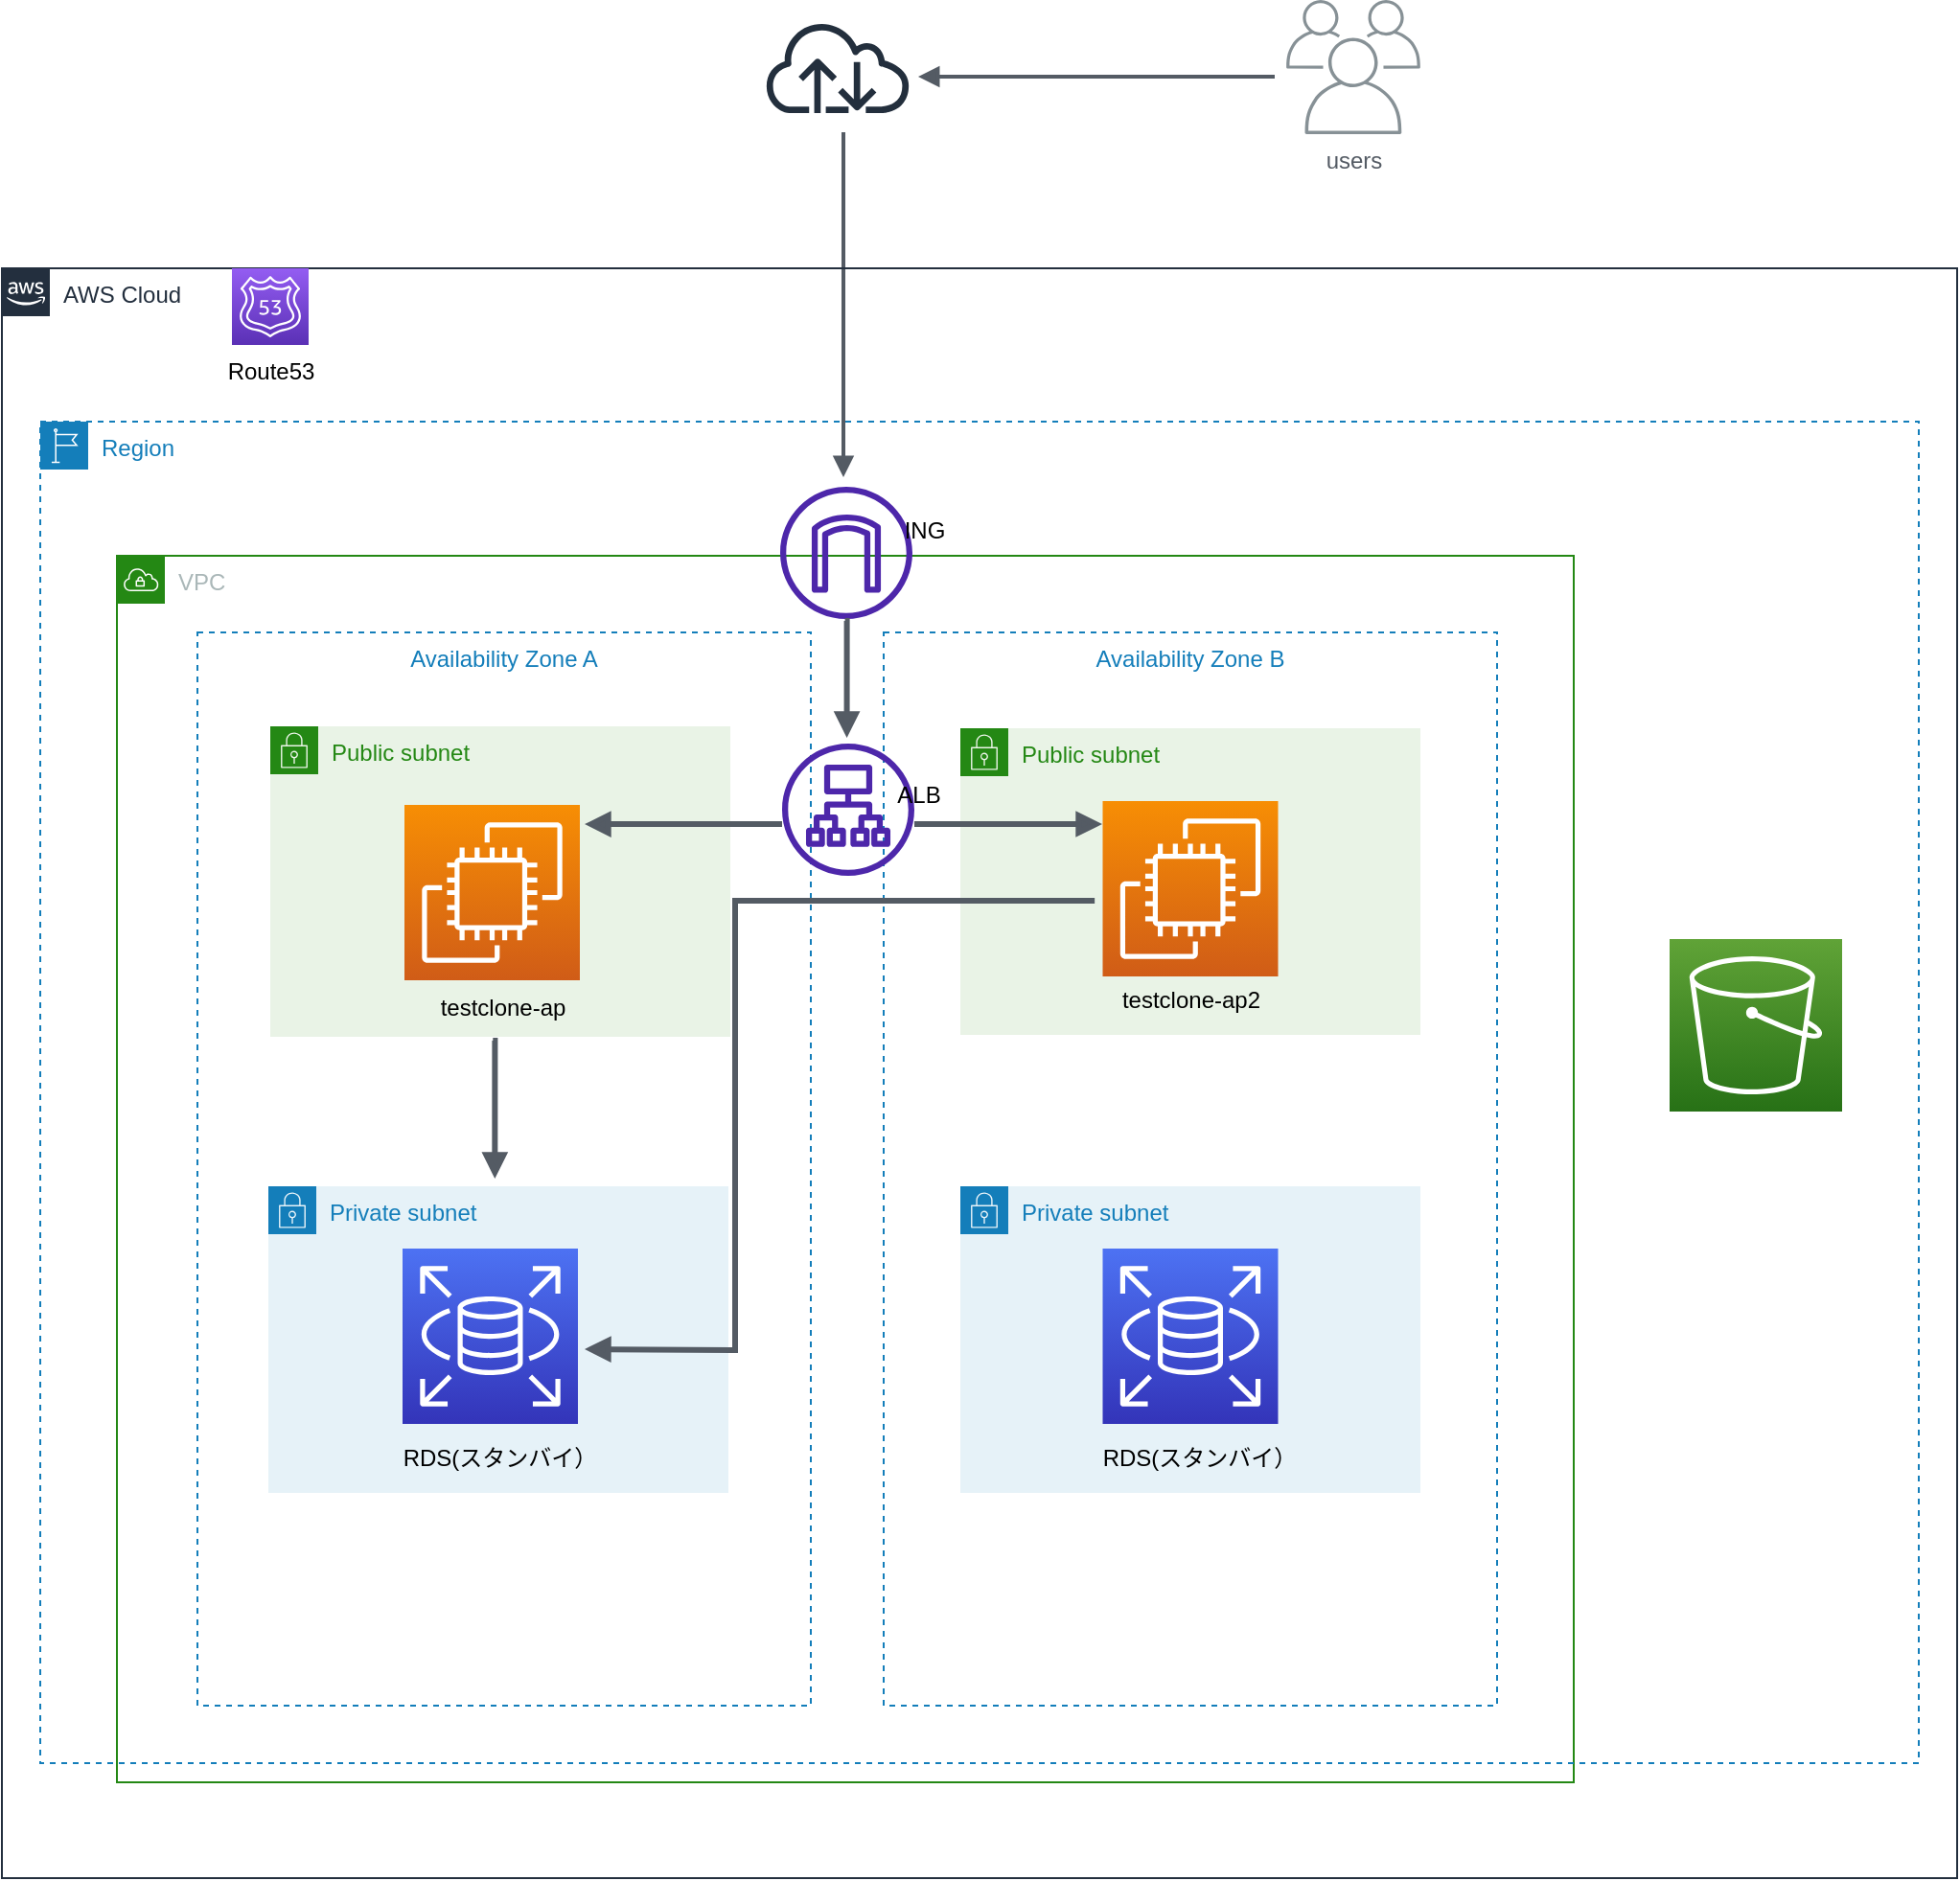 <mxfile version="21.0.2" type="github">
  <diagram name="ページ1" id="sHSYvjiJ6knxhTLz4v8N">
    <mxGraphModel dx="602" dy="1555" grid="1" gridSize="10" guides="1" tooltips="1" connect="1" arrows="1" fold="1" page="1" pageScale="1" pageWidth="827" pageHeight="1169" math="0" shadow="0">
      <root>
        <mxCell id="0" />
        <mxCell id="1" parent="0" />
        <mxCell id="rfw2qn4iE51yjMJdKmak-21" value="Availability Zone B" style="fillColor=none;strokeColor=#147EBA;dashed=1;verticalAlign=top;fontStyle=0;fontColor=#147EBA;" parent="1" vertex="1">
          <mxGeometry x="540" y="-770" width="320" height="560" as="geometry" />
        </mxCell>
        <mxCell id="rfw2qn4iE51yjMJdKmak-23" value="Public subnet" style="points=[[0,0],[0.25,0],[0.5,0],[0.75,0],[1,0],[1,0.25],[1,0.5],[1,0.75],[1,1],[0.75,1],[0.5,1],[0.25,1],[0,1],[0,0.75],[0,0.5],[0,0.25]];outlineConnect=0;gradientColor=none;html=1;whiteSpace=wrap;fontSize=12;fontStyle=0;container=1;pointerEvents=0;collapsible=0;recursiveResize=0;shape=mxgraph.aws4.group;grIcon=mxgraph.aws4.group_security_group;grStroke=0;strokeColor=#248814;fillColor=#E9F3E6;verticalAlign=top;align=left;spacingLeft=30;fontColor=#248814;dashed=0;" parent="1" vertex="1">
          <mxGeometry x="580" y="-720" width="240" height="160" as="geometry" />
        </mxCell>
        <mxCell id="rfw2qn4iE51yjMJdKmak-24" value="VPC" style="points=[[0,0],[0.25,0],[0.5,0],[0.75,0],[1,0],[1,0.25],[1,0.5],[1,0.75],[1,1],[0.75,1],[0.5,1],[0.25,1],[0,1],[0,0.75],[0,0.5],[0,0.25]];outlineConnect=0;gradientColor=none;html=1;whiteSpace=wrap;fontSize=12;fontStyle=0;container=1;pointerEvents=0;collapsible=0;recursiveResize=0;shape=mxgraph.aws4.group;grIcon=mxgraph.aws4.group_vpc;strokeColor=#248814;fillColor=none;verticalAlign=top;align=left;spacingLeft=30;fontColor=#AAB7B8;dashed=0;" parent="1" vertex="1">
          <mxGeometry x="140" y="-810" width="760" height="640" as="geometry" />
        </mxCell>
        <mxCell id="rfw2qn4iE51yjMJdKmak-22" value="Public subnet" style="points=[[0,0],[0.25,0],[0.5,0],[0.75,0],[1,0],[1,0.25],[1,0.5],[1,0.75],[1,1],[0.75,1],[0.5,1],[0.25,1],[0,1],[0,0.75],[0,0.5],[0,0.25]];outlineConnect=0;gradientColor=none;html=1;whiteSpace=wrap;fontSize=12;fontStyle=0;container=1;pointerEvents=0;collapsible=0;recursiveResize=0;shape=mxgraph.aws4.group;grIcon=mxgraph.aws4.group_security_group;grStroke=0;strokeColor=#248814;fillColor=#E9F3E6;verticalAlign=top;align=left;spacingLeft=30;fontColor=#248814;dashed=0;" parent="rfw2qn4iE51yjMJdKmak-24" vertex="1">
          <mxGeometry x="80" y="89" width="240" height="162" as="geometry" />
        </mxCell>
        <mxCell id="rfw2qn4iE51yjMJdKmak-35" value="" style="sketch=0;points=[[0,0,0],[0.25,0,0],[0.5,0,0],[0.75,0,0],[1,0,0],[0,1,0],[0.25,1,0],[0.5,1,0],[0.75,1,0],[1,1,0],[0,0.25,0],[0,0.5,0],[0,0.75,0],[1,0.25,0],[1,0.5,0],[1,0.75,0]];outlineConnect=0;fontColor=#232F3E;gradientColor=#F78E04;gradientDirection=north;fillColor=#D05C17;strokeColor=#ffffff;dashed=0;verticalLabelPosition=bottom;verticalAlign=top;align=center;html=1;fontSize=12;fontStyle=0;aspect=fixed;shape=mxgraph.aws4.resourceIcon;resIcon=mxgraph.aws4.ec2;" parent="rfw2qn4iE51yjMJdKmak-22" vertex="1">
          <mxGeometry x="70" y="41" width="91.5" height="91.5" as="geometry" />
        </mxCell>
        <mxCell id="rfw2qn4iE51yjMJdKmak-39" value="testclone-ap" style="text;html=1;strokeColor=none;fillColor=none;align=center;verticalAlign=middle;whiteSpace=wrap;rounded=0;fontColor=#000000;labelBorderColor=none;labelBackgroundColor=none;" parent="rfw2qn4iE51yjMJdKmak-22" vertex="1">
          <mxGeometry x="82.75" y="132" width="77.25" height="30" as="geometry" />
        </mxCell>
        <mxCell id="rfw2qn4iE51yjMJdKmak-36" value="" style="sketch=0;points=[[0,0,0],[0.25,0,0],[0.5,0,0],[0.75,0,0],[1,0,0],[0,1,0],[0.25,1,0],[0.5,1,0],[0.75,1,0],[1,1,0],[0,0.25,0],[0,0.5,0],[0,0.75,0],[1,0.25,0],[1,0.5,0],[1,0.75,0]];outlineConnect=0;fontColor=#232F3E;gradientColor=#F78E04;gradientDirection=north;fillColor=#D05C17;strokeColor=#ffffff;dashed=0;verticalLabelPosition=bottom;verticalAlign=top;align=center;html=1;fontSize=12;fontStyle=0;aspect=fixed;shape=mxgraph.aws4.resourceIcon;resIcon=mxgraph.aws4.ec2;" parent="rfw2qn4iE51yjMJdKmak-24" vertex="1">
          <mxGeometry x="514.25" y="128" width="91.5" height="91.5" as="geometry" />
        </mxCell>
        <mxCell id="A-2csjOQ4y1IJWc8Rmfb-27" value="Availability Zone A" style="fillColor=none;strokeColor=#147EBA;dashed=1;verticalAlign=top;fontStyle=0;fontColor=#147EBA;" vertex="1" parent="rfw2qn4iE51yjMJdKmak-24">
          <mxGeometry x="42" y="40" width="320" height="560" as="geometry" />
        </mxCell>
        <mxCell id="A-2csjOQ4y1IJWc8Rmfb-40" value="" style="edgeStyle=orthogonalEdgeStyle;html=1;endArrow=none;elbow=vertical;startArrow=block;startFill=1;strokeColor=#545B64;rounded=0;strokeWidth=3;" edge="1" parent="rfw2qn4iE51yjMJdKmak-24">
          <mxGeometry width="100" relative="1" as="geometry">
            <mxPoint x="514" y="140" as="sourcePoint" />
            <mxPoint x="416" y="140" as="targetPoint" />
          </mxGeometry>
        </mxCell>
        <mxCell id="A-2csjOQ4y1IJWc8Rmfb-41" value="" style="edgeStyle=orthogonalEdgeStyle;html=1;endArrow=none;elbow=vertical;startArrow=block;startFill=1;strokeColor=#545B64;rounded=0;strokeWidth=3;" edge="1" parent="rfw2qn4iE51yjMJdKmak-24">
          <mxGeometry width="100" relative="1" as="geometry">
            <mxPoint x="244" y="140.04" as="sourcePoint" />
            <mxPoint x="347" y="140.04" as="targetPoint" />
            <Array as="points">
              <mxPoint x="294" y="140.04" />
              <mxPoint x="294" y="140.04" />
            </Array>
          </mxGeometry>
        </mxCell>
        <mxCell id="A-2csjOQ4y1IJWc8Rmfb-43" value="" style="edgeStyle=orthogonalEdgeStyle;html=1;endArrow=none;elbow=vertical;startArrow=block;startFill=1;strokeColor=#545B64;rounded=0;fontSize=12;strokeWidth=3;" edge="1" parent="rfw2qn4iE51yjMJdKmak-24">
          <mxGeometry width="100" relative="1" as="geometry">
            <mxPoint x="197.17" y="325" as="sourcePoint" />
            <mxPoint x="197.17" y="294" as="targetPoint" />
            <Array as="points">
              <mxPoint x="196.17" y="253" />
              <mxPoint x="196.17" y="253" />
            </Array>
          </mxGeometry>
        </mxCell>
        <mxCell id="rfw2qn4iE51yjMJdKmak-33" value="Private subnet" style="points=[[0,0],[0.25,0],[0.5,0],[0.75,0],[1,0],[1,0.25],[1,0.5],[1,0.75],[1,1],[0.75,1],[0.5,1],[0.25,1],[0,1],[0,0.75],[0,0.5],[0,0.25]];outlineConnect=0;gradientColor=none;html=1;whiteSpace=wrap;fontSize=12;fontStyle=0;container=1;pointerEvents=0;collapsible=0;recursiveResize=0;shape=mxgraph.aws4.group;grIcon=mxgraph.aws4.group_security_group;grStroke=0;strokeColor=#147EBA;fillColor=#E6F2F8;verticalAlign=top;align=left;spacingLeft=30;fontColor=#147EBA;dashed=0;" parent="1" vertex="1">
          <mxGeometry x="219" y="-481" width="240" height="160" as="geometry" />
        </mxCell>
        <mxCell id="A-2csjOQ4y1IJWc8Rmfb-33" value="RDS(スタンバイ）" style="text;html=1;strokeColor=none;fillColor=none;align=center;verticalAlign=middle;whiteSpace=wrap;rounded=0;fontColor=#000000;labelBorderColor=none;labelBackgroundColor=none;" vertex="1" parent="rfw2qn4iE51yjMJdKmak-33">
          <mxGeometry x="58.06" y="122" width="125.88" height="40" as="geometry" />
        </mxCell>
        <mxCell id="rfw2qn4iE51yjMJdKmak-29" value="" style="sketch=0;points=[[0,0,0],[0.25,0,0],[0.5,0,0],[0.75,0,0],[1,0,0],[0,1,0],[0.25,1,0],[0.5,1,0],[0.75,1,0],[1,1,0],[0,0.25,0],[0,0.5,0],[0,0.75,0],[1,0.25,0],[1,0.5,0],[1,0.75,0]];outlineConnect=0;fontColor=#232F3E;gradientColor=#4D72F3;gradientDirection=north;fillColor=#3334B9;strokeColor=#ffffff;dashed=0;verticalLabelPosition=bottom;verticalAlign=top;align=center;html=1;fontSize=12;fontStyle=0;aspect=fixed;shape=mxgraph.aws4.resourceIcon;resIcon=mxgraph.aws4.rds;" parent="1" vertex="1">
          <mxGeometry x="289" y="-448.5" width="91.5" height="91.5" as="geometry" />
        </mxCell>
        <mxCell id="rfw2qn4iE51yjMJdKmak-38" value="" style="sketch=0;outlineConnect=0;fontColor=#232F3E;gradientColor=none;fillColor=#4D27AA;strokeColor=none;dashed=0;verticalLabelPosition=bottom;verticalAlign=top;align=center;html=1;fontSize=12;fontStyle=0;aspect=fixed;pointerEvents=1;shape=mxgraph.aws4.application_load_balancer;" parent="1" vertex="1">
          <mxGeometry x="487" y="-712" width="69" height="69" as="geometry" />
        </mxCell>
        <mxCell id="rfw2qn4iE51yjMJdKmak-40" value="testclone-ap2" style="text;html=1;strokeColor=none;fillColor=none;align=center;verticalAlign=middle;whiteSpace=wrap;rounded=0;fontColor=#000000;labelBorderColor=none;labelBackgroundColor=none;" parent="1" vertex="1">
          <mxGeometry x="662" y="-593" width="77.25" height="30" as="geometry" />
        </mxCell>
        <mxCell id="rfw2qn4iE51yjMJdKmak-41" value="" style="sketch=0;outlineConnect=0;fontColor=#232F3E;gradientColor=none;fillColor=#4D27AA;strokeColor=none;dashed=0;verticalLabelPosition=bottom;verticalAlign=top;align=center;html=1;fontSize=12;fontStyle=0;aspect=fixed;pointerEvents=1;shape=mxgraph.aws4.internet_gateway;labelBackgroundColor=none;labelBorderColor=none;" parent="1" vertex="1">
          <mxGeometry x="486" y="-846" width="69" height="69" as="geometry" />
        </mxCell>
        <mxCell id="A-2csjOQ4y1IJWc8Rmfb-10" value="users" style="sketch=0;outlineConnect=0;gradientColor=none;fontColor=#545B64;strokeColor=none;fillColor=#879196;dashed=0;verticalLabelPosition=bottom;verticalAlign=top;align=center;html=1;fontSize=12;fontStyle=0;aspect=fixed;shape=mxgraph.aws4.illustration_users;pointerEvents=1" vertex="1" parent="1">
          <mxGeometry x="750" y="-1100" width="70" height="70" as="geometry" />
        </mxCell>
        <mxCell id="A-2csjOQ4y1IJWc8Rmfb-12" value="" style="sketch=0;outlineConnect=0;fontColor=#232F3E;gradientColor=none;fillColor=#232F3D;strokeColor=none;dashed=0;verticalLabelPosition=bottom;verticalAlign=top;align=center;html=1;fontSize=12;fontStyle=0;aspect=fixed;pointerEvents=1;shape=mxgraph.aws4.internet;" vertex="1" parent="1">
          <mxGeometry x="477" y="-1089" width="78" height="48" as="geometry" />
        </mxCell>
        <mxCell id="A-2csjOQ4y1IJWc8Rmfb-16" value="" style="edgeStyle=orthogonalEdgeStyle;html=1;endArrow=none;elbow=vertical;startArrow=block;startFill=1;strokeColor=#545B64;rounded=0;fontSize=12;strokeWidth=2;" edge="1" parent="1">
          <mxGeometry width="100" relative="1" as="geometry">
            <mxPoint x="558" y="-1059.98" as="sourcePoint" />
            <mxPoint x="744" y="-1059.98" as="targetPoint" />
            <Array as="points">
              <mxPoint x="612.25" y="-1059.98" />
              <mxPoint x="612.25" y="-1059.98" />
            </Array>
          </mxGeometry>
        </mxCell>
        <mxCell id="A-2csjOQ4y1IJWc8Rmfb-32" value="Private subnet" style="points=[[0,0],[0.25,0],[0.5,0],[0.75,0],[1,0],[1,0.25],[1,0.5],[1,0.75],[1,1],[0.75,1],[0.5,1],[0.25,1],[0,1],[0,0.75],[0,0.5],[0,0.25]];outlineConnect=0;gradientColor=none;html=1;whiteSpace=wrap;fontSize=12;fontStyle=0;container=1;pointerEvents=0;collapsible=0;recursiveResize=0;shape=mxgraph.aws4.group;grIcon=mxgraph.aws4.group_security_group;grStroke=0;strokeColor=#147EBA;fillColor=#E6F2F8;verticalAlign=top;align=left;spacingLeft=30;fontColor=#147EBA;dashed=0;" vertex="1" parent="1">
          <mxGeometry x="580" y="-481" width="240" height="160" as="geometry" />
        </mxCell>
        <mxCell id="A-2csjOQ4y1IJWc8Rmfb-26" value="" style="edgeStyle=orthogonalEdgeStyle;html=1;endArrow=none;elbow=vertical;startArrow=block;startFill=1;strokeColor=#545B64;rounded=0;fontSize=12;strokeWidth=2;" edge="1" parent="1">
          <mxGeometry width="100" relative="1" as="geometry">
            <mxPoint x="519" y="-851" as="sourcePoint" />
            <mxPoint x="519" y="-1031" as="targetPoint" />
            <Array as="points">
              <mxPoint x="519" y="-941" />
              <mxPoint x="519" y="-941" />
            </Array>
          </mxGeometry>
        </mxCell>
        <mxCell id="A-2csjOQ4y1IJWc8Rmfb-31" value="" style="edgeStyle=orthogonalEdgeStyle;html=1;endArrow=none;elbow=vertical;startArrow=block;startFill=1;strokeColor=#545B64;rounded=0;fontSize=12;strokeWidth=3;" edge="1" parent="1">
          <mxGeometry width="100" relative="1" as="geometry">
            <mxPoint x="520.79" y="-715" as="sourcePoint" />
            <mxPoint x="520.79" y="-735" as="targetPoint" />
            <Array as="points">
              <mxPoint x="519.79" y="-776" />
              <mxPoint x="519.79" y="-776" />
            </Array>
          </mxGeometry>
        </mxCell>
        <mxCell id="A-2csjOQ4y1IJWc8Rmfb-4" value="RDS(スタンバイ）" style="text;html=1;strokeColor=none;fillColor=none;align=center;verticalAlign=middle;whiteSpace=wrap;rounded=0;fontColor=#000000;labelBorderColor=none;labelBackgroundColor=none;" vertex="1" parent="1">
          <mxGeometry x="641.68" y="-359" width="125.88" height="40" as="geometry" />
        </mxCell>
        <mxCell id="A-2csjOQ4y1IJWc8Rmfb-34" value="" style="sketch=0;points=[[0,0,0],[0.25,0,0],[0.5,0,0],[0.75,0,0],[1,0,0],[0,1,0],[0.25,1,0],[0.5,1,0],[0.75,1,0],[1,1,0],[0,0.25,0],[0,0.5,0],[0,0.75,0],[1,0.25,0],[1,0.5,0],[1,0.75,0]];outlineConnect=0;fontColor=#232F3E;gradientColor=#4D72F3;gradientDirection=north;fillColor=#3334B9;strokeColor=#ffffff;dashed=0;verticalLabelPosition=bottom;verticalAlign=top;align=center;html=1;fontSize=12;fontStyle=0;aspect=fixed;shape=mxgraph.aws4.resourceIcon;resIcon=mxgraph.aws4.rds;" vertex="1" parent="1">
          <mxGeometry x="654.25" y="-448.5" width="91.5" height="91.5" as="geometry" />
        </mxCell>
        <mxCell id="A-2csjOQ4y1IJWc8Rmfb-49" value="" style="edgeStyle=orthogonalEdgeStyle;html=1;endArrow=none;elbow=vertical;startArrow=block;startFill=1;strokeColor=#545B64;rounded=0;strokeWidth=3;entryX=0.344;entryY=0.25;entryDx=0;entryDy=0;entryPerimeter=0;" edge="1" parent="1" target="rfw2qn4iE51yjMJdKmak-21">
          <mxGeometry width="100" relative="1" as="geometry">
            <mxPoint x="384" y="-396" as="sourcePoint" />
            <mxPoint x="553" y="-625" as="targetPoint" />
          </mxGeometry>
        </mxCell>
        <mxCell id="A-2csjOQ4y1IJWc8Rmfb-51" value="AWS Cloud" style="points=[[0,0],[0.25,0],[0.5,0],[0.75,0],[1,0],[1,0.25],[1,0.5],[1,0.75],[1,1],[0.75,1],[0.5,1],[0.25,1],[0,1],[0,0.75],[0,0.5],[0,0.25]];outlineConnect=0;gradientColor=none;html=1;whiteSpace=wrap;fontSize=12;fontStyle=0;container=1;pointerEvents=0;collapsible=0;recursiveResize=0;shape=mxgraph.aws4.group;grIcon=mxgraph.aws4.group_aws_cloud_alt;strokeColor=#232F3E;fillColor=none;verticalAlign=top;align=left;spacingLeft=30;fontColor=#232F3E;dashed=0;" vertex="1" parent="1">
          <mxGeometry x="80" y="-960" width="1020" height="840" as="geometry" />
        </mxCell>
        <mxCell id="A-2csjOQ4y1IJWc8Rmfb-53" value="" style="sketch=0;points=[[0,0,0],[0.25,0,0],[0.5,0,0],[0.75,0,0],[1,0,0],[0,1,0],[0.25,1,0],[0.5,1,0],[0.75,1,0],[1,1,0],[0,0.25,0],[0,0.5,0],[0,0.75,0],[1,0.25,0],[1,0.5,0],[1,0.75,0]];outlineConnect=0;fontColor=#232F3E;gradientColor=#60A337;gradientDirection=north;fillColor=#277116;strokeColor=#ffffff;dashed=0;verticalLabelPosition=bottom;verticalAlign=top;align=center;html=1;fontSize=12;fontStyle=0;aspect=fixed;shape=mxgraph.aws4.resourceIcon;resIcon=mxgraph.aws4.s3;" vertex="1" parent="A-2csjOQ4y1IJWc8Rmfb-51">
          <mxGeometry x="870" y="350" width="90" height="90" as="geometry" />
        </mxCell>
        <mxCell id="A-2csjOQ4y1IJWc8Rmfb-54" value="ALB" style="text;html=1;strokeColor=none;fillColor=none;align=center;verticalAlign=middle;whiteSpace=wrap;rounded=0;fontColor=#000000;labelBorderColor=none;labelBackgroundColor=none;" vertex="1" parent="A-2csjOQ4y1IJWc8Rmfb-51">
          <mxGeometry x="440" y="260" width="77.25" height="30" as="geometry" />
        </mxCell>
        <mxCell id="A-2csjOQ4y1IJWc8Rmfb-55" value="ING" style="text;html=1;strokeColor=none;fillColor=none;align=center;verticalAlign=middle;whiteSpace=wrap;rounded=0;fontColor=#000000;labelBorderColor=none;labelBackgroundColor=none;" vertex="1" parent="A-2csjOQ4y1IJWc8Rmfb-51">
          <mxGeometry x="443" y="122" width="77.25" height="30" as="geometry" />
        </mxCell>
        <mxCell id="A-2csjOQ4y1IJWc8Rmfb-56" value="Route53" style="text;html=1;strokeColor=none;fillColor=none;align=center;verticalAlign=middle;whiteSpace=wrap;rounded=0;fontColor=#000000;labelBorderColor=none;labelBackgroundColor=none;fontSize=12;" vertex="1" parent="A-2csjOQ4y1IJWc8Rmfb-51">
          <mxGeometry x="102.37" y="39" width="77.25" height="30" as="geometry" />
        </mxCell>
        <mxCell id="A-2csjOQ4y1IJWc8Rmfb-62" value="Region" style="points=[[0,0],[0.25,0],[0.5,0],[0.75,0],[1,0],[1,0.25],[1,0.5],[1,0.75],[1,1],[0.75,1],[0.5,1],[0.25,1],[0,1],[0,0.75],[0,0.5],[0,0.25]];outlineConnect=0;gradientColor=none;html=1;whiteSpace=wrap;fontSize=12;fontStyle=0;container=1;pointerEvents=0;collapsible=0;recursiveResize=0;shape=mxgraph.aws4.group;grIcon=mxgraph.aws4.group_region;strokeColor=#147EBA;fillColor=none;verticalAlign=top;align=left;spacingLeft=30;fontColor=#147EBA;dashed=1;" vertex="1" parent="A-2csjOQ4y1IJWc8Rmfb-51">
          <mxGeometry x="20" y="80" width="980" height="700" as="geometry" />
        </mxCell>
        <mxCell id="A-2csjOQ4y1IJWc8Rmfb-52" value="" style="sketch=0;points=[[0,0,0],[0.25,0,0],[0.5,0,0],[0.75,0,0],[1,0,0],[0,1,0],[0.25,1,0],[0.5,1,0],[0.75,1,0],[1,1,0],[0,0.25,0],[0,0.5,0],[0,0.75,0],[1,0.25,0],[1,0.5,0],[1,0.75,0]];outlineConnect=0;fontColor=#232F3E;gradientColor=#945DF2;gradientDirection=north;fillColor=#5A30B5;strokeColor=#ffffff;dashed=0;verticalLabelPosition=bottom;verticalAlign=top;align=center;html=1;fontSize=12;fontStyle=0;aspect=fixed;shape=mxgraph.aws4.resourceIcon;resIcon=mxgraph.aws4.route_53;" vertex="1" parent="A-2csjOQ4y1IJWc8Rmfb-51">
          <mxGeometry x="120" width="40" height="40" as="geometry" />
        </mxCell>
      </root>
    </mxGraphModel>
  </diagram>
</mxfile>
